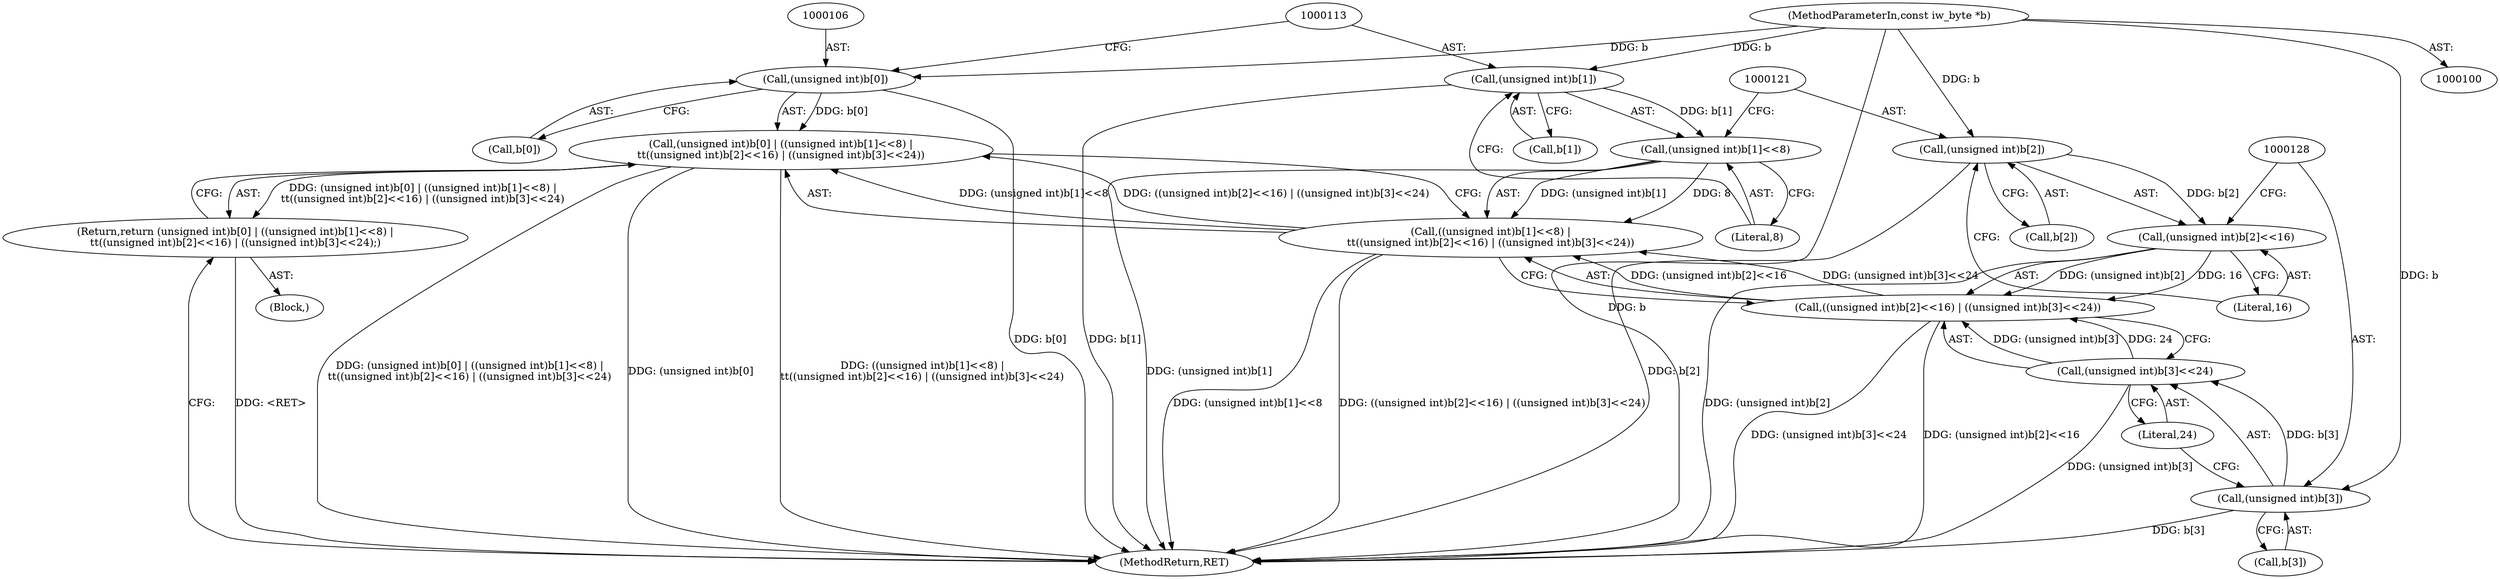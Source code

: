 digraph "0_imageworsener_a00183107d4b84bc8a714290e824ca9c68dac738_5@pointer" {
"1000101" [label="(MethodParameterIn,const iw_byte *b)"];
"1000105" [label="(Call,(unsigned int)b[0])"];
"1000104" [label="(Call,(unsigned int)b[0] | ((unsigned int)b[1]<<8) |\n\t\t((unsigned int)b[2]<<16) | ((unsigned int)b[3]<<24))"];
"1000103" [label="(Return,return (unsigned int)b[0] | ((unsigned int)b[1]<<8) |\n\t\t((unsigned int)b[2]<<16) | ((unsigned int)b[3]<<24);)"];
"1000112" [label="(Call,(unsigned int)b[1])"];
"1000111" [label="(Call,(unsigned int)b[1]<<8)"];
"1000110" [label="(Call,((unsigned int)b[1]<<8) |\n\t\t((unsigned int)b[2]<<16) | ((unsigned int)b[3]<<24))"];
"1000120" [label="(Call,(unsigned int)b[2])"];
"1000119" [label="(Call,(unsigned int)b[2]<<16)"];
"1000118" [label="(Call,((unsigned int)b[2]<<16) | ((unsigned int)b[3]<<24))"];
"1000127" [label="(Call,(unsigned int)b[3])"];
"1000126" [label="(Call,(unsigned int)b[3]<<24)"];
"1000111" [label="(Call,(unsigned int)b[1]<<8)"];
"1000117" [label="(Literal,8)"];
"1000125" [label="(Literal,16)"];
"1000102" [label="(Block,)"];
"1000101" [label="(MethodParameterIn,const iw_byte *b)"];
"1000114" [label="(Call,b[1])"];
"1000120" [label="(Call,(unsigned int)b[2])"];
"1000110" [label="(Call,((unsigned int)b[1]<<8) |\n\t\t((unsigned int)b[2]<<16) | ((unsigned int)b[3]<<24))"];
"1000127" [label="(Call,(unsigned int)b[3])"];
"1000119" [label="(Call,(unsigned int)b[2]<<16)"];
"1000133" [label="(MethodReturn,RET)"];
"1000118" [label="(Call,((unsigned int)b[2]<<16) | ((unsigned int)b[3]<<24))"];
"1000129" [label="(Call,b[3])"];
"1000112" [label="(Call,(unsigned int)b[1])"];
"1000107" [label="(Call,b[0])"];
"1000122" [label="(Call,b[2])"];
"1000103" [label="(Return,return (unsigned int)b[0] | ((unsigned int)b[1]<<8) |\n\t\t((unsigned int)b[2]<<16) | ((unsigned int)b[3]<<24);)"];
"1000126" [label="(Call,(unsigned int)b[3]<<24)"];
"1000104" [label="(Call,(unsigned int)b[0] | ((unsigned int)b[1]<<8) |\n\t\t((unsigned int)b[2]<<16) | ((unsigned int)b[3]<<24))"];
"1000132" [label="(Literal,24)"];
"1000105" [label="(Call,(unsigned int)b[0])"];
"1000101" -> "1000100"  [label="AST: "];
"1000101" -> "1000133"  [label="DDG: b"];
"1000101" -> "1000105"  [label="DDG: b"];
"1000101" -> "1000112"  [label="DDG: b"];
"1000101" -> "1000120"  [label="DDG: b"];
"1000101" -> "1000127"  [label="DDG: b"];
"1000105" -> "1000104"  [label="AST: "];
"1000105" -> "1000107"  [label="CFG: "];
"1000106" -> "1000105"  [label="AST: "];
"1000107" -> "1000105"  [label="AST: "];
"1000113" -> "1000105"  [label="CFG: "];
"1000105" -> "1000133"  [label="DDG: b[0]"];
"1000105" -> "1000104"  [label="DDG: b[0]"];
"1000104" -> "1000103"  [label="AST: "];
"1000104" -> "1000110"  [label="CFG: "];
"1000110" -> "1000104"  [label="AST: "];
"1000103" -> "1000104"  [label="CFG: "];
"1000104" -> "1000133"  [label="DDG: (unsigned int)b[0] | ((unsigned int)b[1]<<8) |\n\t\t((unsigned int)b[2]<<16) | ((unsigned int)b[3]<<24)"];
"1000104" -> "1000133"  [label="DDG: (unsigned int)b[0]"];
"1000104" -> "1000133"  [label="DDG: ((unsigned int)b[1]<<8) |\n\t\t((unsigned int)b[2]<<16) | ((unsigned int)b[3]<<24)"];
"1000104" -> "1000103"  [label="DDG: (unsigned int)b[0] | ((unsigned int)b[1]<<8) |\n\t\t((unsigned int)b[2]<<16) | ((unsigned int)b[3]<<24)"];
"1000110" -> "1000104"  [label="DDG: (unsigned int)b[1]<<8"];
"1000110" -> "1000104"  [label="DDG: ((unsigned int)b[2]<<16) | ((unsigned int)b[3]<<24)"];
"1000103" -> "1000102"  [label="AST: "];
"1000133" -> "1000103"  [label="CFG: "];
"1000103" -> "1000133"  [label="DDG: <RET>"];
"1000112" -> "1000111"  [label="AST: "];
"1000112" -> "1000114"  [label="CFG: "];
"1000113" -> "1000112"  [label="AST: "];
"1000114" -> "1000112"  [label="AST: "];
"1000117" -> "1000112"  [label="CFG: "];
"1000112" -> "1000133"  [label="DDG: b[1]"];
"1000112" -> "1000111"  [label="DDG: b[1]"];
"1000111" -> "1000110"  [label="AST: "];
"1000111" -> "1000117"  [label="CFG: "];
"1000117" -> "1000111"  [label="AST: "];
"1000121" -> "1000111"  [label="CFG: "];
"1000111" -> "1000133"  [label="DDG: (unsigned int)b[1]"];
"1000111" -> "1000110"  [label="DDG: (unsigned int)b[1]"];
"1000111" -> "1000110"  [label="DDG: 8"];
"1000110" -> "1000118"  [label="CFG: "];
"1000118" -> "1000110"  [label="AST: "];
"1000110" -> "1000133"  [label="DDG: ((unsigned int)b[2]<<16) | ((unsigned int)b[3]<<24)"];
"1000110" -> "1000133"  [label="DDG: (unsigned int)b[1]<<8"];
"1000118" -> "1000110"  [label="DDG: (unsigned int)b[2]<<16"];
"1000118" -> "1000110"  [label="DDG: (unsigned int)b[3]<<24"];
"1000120" -> "1000119"  [label="AST: "];
"1000120" -> "1000122"  [label="CFG: "];
"1000121" -> "1000120"  [label="AST: "];
"1000122" -> "1000120"  [label="AST: "];
"1000125" -> "1000120"  [label="CFG: "];
"1000120" -> "1000133"  [label="DDG: b[2]"];
"1000120" -> "1000119"  [label="DDG: b[2]"];
"1000119" -> "1000118"  [label="AST: "];
"1000119" -> "1000125"  [label="CFG: "];
"1000125" -> "1000119"  [label="AST: "];
"1000128" -> "1000119"  [label="CFG: "];
"1000119" -> "1000133"  [label="DDG: (unsigned int)b[2]"];
"1000119" -> "1000118"  [label="DDG: (unsigned int)b[2]"];
"1000119" -> "1000118"  [label="DDG: 16"];
"1000118" -> "1000126"  [label="CFG: "];
"1000126" -> "1000118"  [label="AST: "];
"1000118" -> "1000133"  [label="DDG: (unsigned int)b[3]<<24"];
"1000118" -> "1000133"  [label="DDG: (unsigned int)b[2]<<16"];
"1000126" -> "1000118"  [label="DDG: (unsigned int)b[3]"];
"1000126" -> "1000118"  [label="DDG: 24"];
"1000127" -> "1000126"  [label="AST: "];
"1000127" -> "1000129"  [label="CFG: "];
"1000128" -> "1000127"  [label="AST: "];
"1000129" -> "1000127"  [label="AST: "];
"1000132" -> "1000127"  [label="CFG: "];
"1000127" -> "1000133"  [label="DDG: b[3]"];
"1000127" -> "1000126"  [label="DDG: b[3]"];
"1000126" -> "1000132"  [label="CFG: "];
"1000132" -> "1000126"  [label="AST: "];
"1000126" -> "1000133"  [label="DDG: (unsigned int)b[3]"];
}
